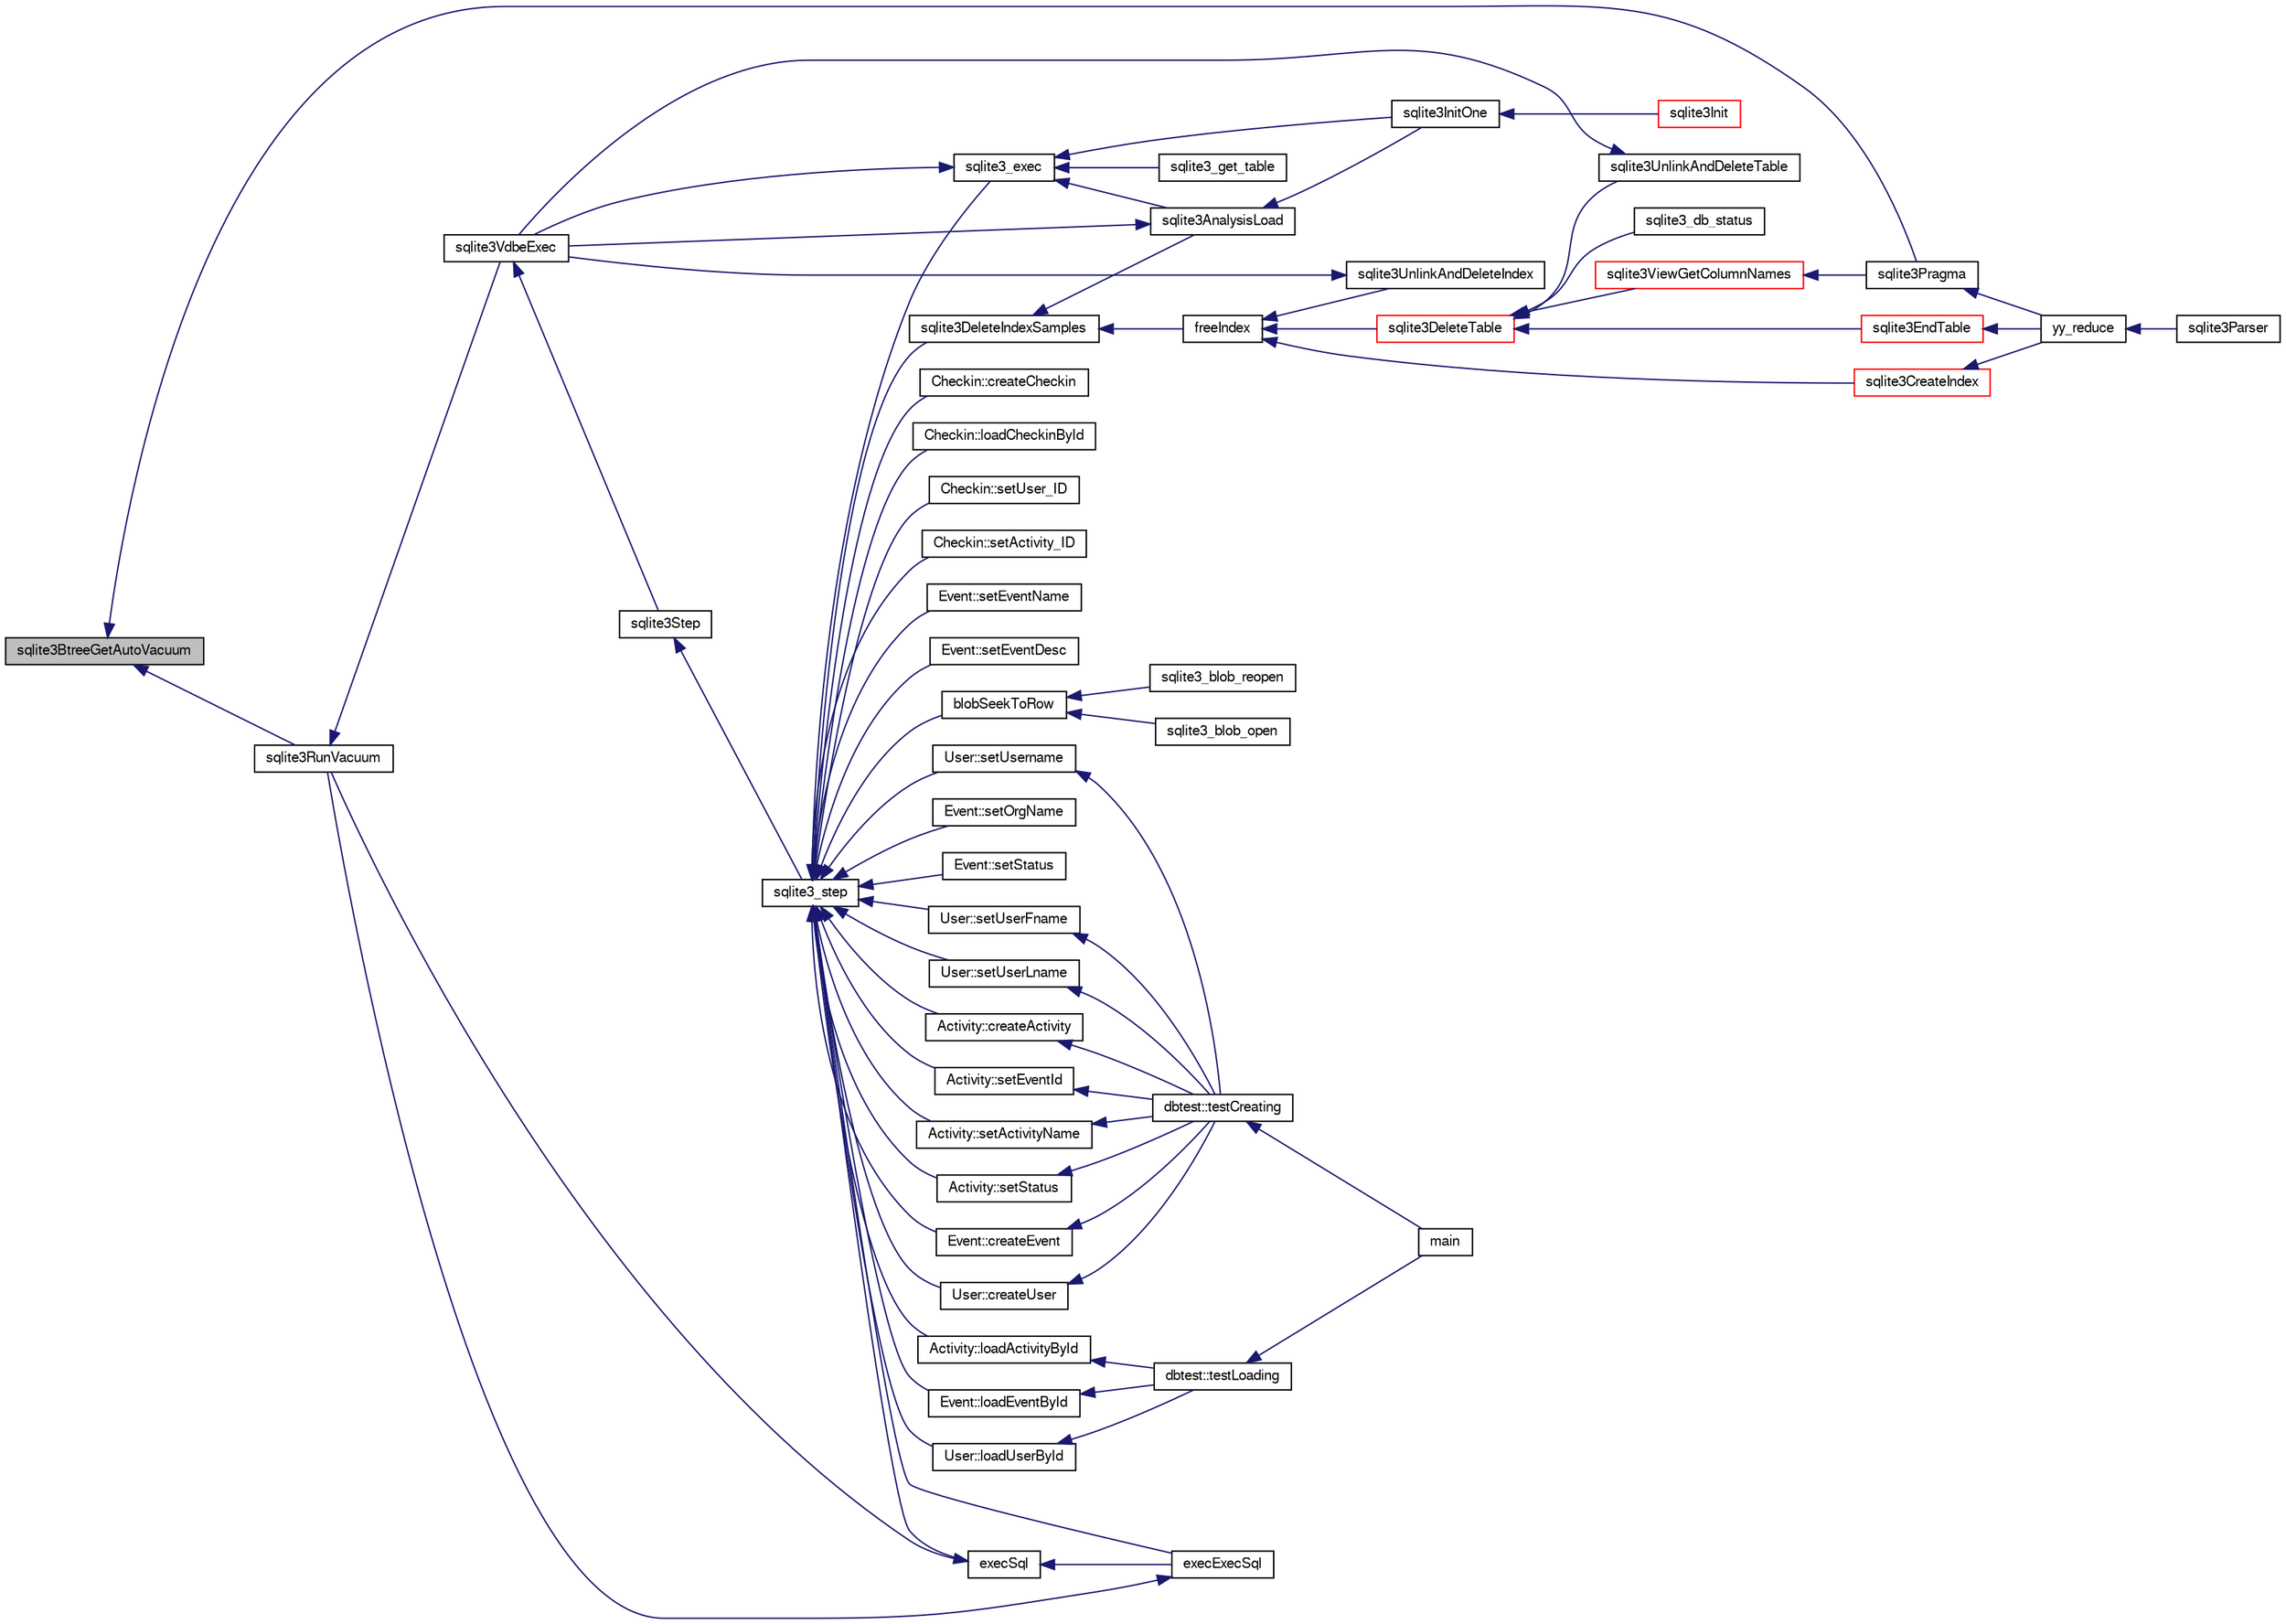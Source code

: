 digraph "sqlite3BtreeGetAutoVacuum"
{
  edge [fontname="FreeSans",fontsize="10",labelfontname="FreeSans",labelfontsize="10"];
  node [fontname="FreeSans",fontsize="10",shape=record];
  rankdir="LR";
  Node450644 [label="sqlite3BtreeGetAutoVacuum",height=0.2,width=0.4,color="black", fillcolor="grey75", style="filled", fontcolor="black"];
  Node450644 -> Node450645 [dir="back",color="midnightblue",fontsize="10",style="solid",fontname="FreeSans"];
  Node450645 [label="sqlite3Pragma",height=0.2,width=0.4,color="black", fillcolor="white", style="filled",URL="$sqlite3_8c.html#a111391370f58f8e6a6eca51fd34d62ed"];
  Node450645 -> Node450646 [dir="back",color="midnightblue",fontsize="10",style="solid",fontname="FreeSans"];
  Node450646 [label="yy_reduce",height=0.2,width=0.4,color="black", fillcolor="white", style="filled",URL="$sqlite3_8c.html#a7c419a9b25711c666a9a2449ef377f14"];
  Node450646 -> Node450647 [dir="back",color="midnightblue",fontsize="10",style="solid",fontname="FreeSans"];
  Node450647 [label="sqlite3Parser",height=0.2,width=0.4,color="black", fillcolor="white", style="filled",URL="$sqlite3_8c.html#a0327d71a5fabe0b6a343d78a2602e72a"];
  Node450644 -> Node450648 [dir="back",color="midnightblue",fontsize="10",style="solid",fontname="FreeSans"];
  Node450648 [label="sqlite3RunVacuum",height=0.2,width=0.4,color="black", fillcolor="white", style="filled",URL="$sqlite3_8c.html#a5e83ddc7b3e7e8e79ad5d1fc92de1d2f"];
  Node450648 -> Node450649 [dir="back",color="midnightblue",fontsize="10",style="solid",fontname="FreeSans"];
  Node450649 [label="sqlite3VdbeExec",height=0.2,width=0.4,color="black", fillcolor="white", style="filled",URL="$sqlite3_8c.html#a8ce40a614bdc56719c4d642b1e4dfb21"];
  Node450649 -> Node450650 [dir="back",color="midnightblue",fontsize="10",style="solid",fontname="FreeSans"];
  Node450650 [label="sqlite3Step",height=0.2,width=0.4,color="black", fillcolor="white", style="filled",URL="$sqlite3_8c.html#a3f2872e873e2758a4beedad1d5113554"];
  Node450650 -> Node450651 [dir="back",color="midnightblue",fontsize="10",style="solid",fontname="FreeSans"];
  Node450651 [label="sqlite3_step",height=0.2,width=0.4,color="black", fillcolor="white", style="filled",URL="$sqlite3_8h.html#ac1e491ce36b7471eb28387f7d3c74334"];
  Node450651 -> Node450652 [dir="back",color="midnightblue",fontsize="10",style="solid",fontname="FreeSans"];
  Node450652 [label="Activity::createActivity",height=0.2,width=0.4,color="black", fillcolor="white", style="filled",URL="$classActivity.html#a813cc5e52c14ab49b39014c134e3425b"];
  Node450652 -> Node450653 [dir="back",color="midnightblue",fontsize="10",style="solid",fontname="FreeSans"];
  Node450653 [label="dbtest::testCreating",height=0.2,width=0.4,color="black", fillcolor="white", style="filled",URL="$classdbtest.html#a8193e88a7df657069c8a6bd09c8243b7"];
  Node450653 -> Node450654 [dir="back",color="midnightblue",fontsize="10",style="solid",fontname="FreeSans"];
  Node450654 [label="main",height=0.2,width=0.4,color="black", fillcolor="white", style="filled",URL="$test_8cpp.html#ae66f6b31b5ad750f1fe042a706a4e3d4"];
  Node450651 -> Node450655 [dir="back",color="midnightblue",fontsize="10",style="solid",fontname="FreeSans"];
  Node450655 [label="Activity::loadActivityById",height=0.2,width=0.4,color="black", fillcolor="white", style="filled",URL="$classActivity.html#abe4ffb4f08a47212ebf9013259d9e7fd"];
  Node450655 -> Node450656 [dir="back",color="midnightblue",fontsize="10",style="solid",fontname="FreeSans"];
  Node450656 [label="dbtest::testLoading",height=0.2,width=0.4,color="black", fillcolor="white", style="filled",URL="$classdbtest.html#a6f98d82a2c8e2b9040848763504ddae1"];
  Node450656 -> Node450654 [dir="back",color="midnightblue",fontsize="10",style="solid",fontname="FreeSans"];
  Node450651 -> Node450657 [dir="back",color="midnightblue",fontsize="10",style="solid",fontname="FreeSans"];
  Node450657 [label="Activity::setEventId",height=0.2,width=0.4,color="black", fillcolor="white", style="filled",URL="$classActivity.html#adb1d0fd0d08f473e068f0a4086bfa9ca"];
  Node450657 -> Node450653 [dir="back",color="midnightblue",fontsize="10",style="solid",fontname="FreeSans"];
  Node450651 -> Node450658 [dir="back",color="midnightblue",fontsize="10",style="solid",fontname="FreeSans"];
  Node450658 [label="Activity::setActivityName",height=0.2,width=0.4,color="black", fillcolor="white", style="filled",URL="$classActivity.html#a62dc3737b33915a36086f9dd26d16a81"];
  Node450658 -> Node450653 [dir="back",color="midnightblue",fontsize="10",style="solid",fontname="FreeSans"];
  Node450651 -> Node450659 [dir="back",color="midnightblue",fontsize="10",style="solid",fontname="FreeSans"];
  Node450659 [label="Activity::setStatus",height=0.2,width=0.4,color="black", fillcolor="white", style="filled",URL="$classActivity.html#af618135a7738f4d2a7ee147a8ef912ea"];
  Node450659 -> Node450653 [dir="back",color="midnightblue",fontsize="10",style="solid",fontname="FreeSans"];
  Node450651 -> Node450660 [dir="back",color="midnightblue",fontsize="10",style="solid",fontname="FreeSans"];
  Node450660 [label="Checkin::createCheckin",height=0.2,width=0.4,color="black", fillcolor="white", style="filled",URL="$classCheckin.html#a4e40acdf7fff0e607f6de4f24f3a163c"];
  Node450651 -> Node450661 [dir="back",color="midnightblue",fontsize="10",style="solid",fontname="FreeSans"];
  Node450661 [label="Checkin::loadCheckinById",height=0.2,width=0.4,color="black", fillcolor="white", style="filled",URL="$classCheckin.html#a3461f70ea6c68475225f2a07f78a21e0"];
  Node450651 -> Node450662 [dir="back",color="midnightblue",fontsize="10",style="solid",fontname="FreeSans"];
  Node450662 [label="Checkin::setUser_ID",height=0.2,width=0.4,color="black", fillcolor="white", style="filled",URL="$classCheckin.html#a76ab640f4f912876dbebf183db5359c6"];
  Node450651 -> Node450663 [dir="back",color="midnightblue",fontsize="10",style="solid",fontname="FreeSans"];
  Node450663 [label="Checkin::setActivity_ID",height=0.2,width=0.4,color="black", fillcolor="white", style="filled",URL="$classCheckin.html#ab2ff3ec2604ec73a42af25874a00b232"];
  Node450651 -> Node450664 [dir="back",color="midnightblue",fontsize="10",style="solid",fontname="FreeSans"];
  Node450664 [label="Event::createEvent",height=0.2,width=0.4,color="black", fillcolor="white", style="filled",URL="$classEvent.html#a77adb9f4a46ffb32c2d931f0691f5903"];
  Node450664 -> Node450653 [dir="back",color="midnightblue",fontsize="10",style="solid",fontname="FreeSans"];
  Node450651 -> Node450665 [dir="back",color="midnightblue",fontsize="10",style="solid",fontname="FreeSans"];
  Node450665 [label="Event::loadEventById",height=0.2,width=0.4,color="black", fillcolor="white", style="filled",URL="$classEvent.html#afa66cea33f722dbeecb69cc98fdea055"];
  Node450665 -> Node450656 [dir="back",color="midnightblue",fontsize="10",style="solid",fontname="FreeSans"];
  Node450651 -> Node450666 [dir="back",color="midnightblue",fontsize="10",style="solid",fontname="FreeSans"];
  Node450666 [label="Event::setEventName",height=0.2,width=0.4,color="black", fillcolor="white", style="filled",URL="$classEvent.html#a10596b6ca077df05184e30d62b08729d"];
  Node450651 -> Node450667 [dir="back",color="midnightblue",fontsize="10",style="solid",fontname="FreeSans"];
  Node450667 [label="Event::setEventDesc",height=0.2,width=0.4,color="black", fillcolor="white", style="filled",URL="$classEvent.html#ae36b8377dcae792f1c5c4726024c981b"];
  Node450651 -> Node450668 [dir="back",color="midnightblue",fontsize="10",style="solid",fontname="FreeSans"];
  Node450668 [label="Event::setOrgName",height=0.2,width=0.4,color="black", fillcolor="white", style="filled",URL="$classEvent.html#a19aac0f776bd764563a54977656cf680"];
  Node450651 -> Node450669 [dir="back",color="midnightblue",fontsize="10",style="solid",fontname="FreeSans"];
  Node450669 [label="Event::setStatus",height=0.2,width=0.4,color="black", fillcolor="white", style="filled",URL="$classEvent.html#ab0a6b9285af0f4172eb841e2b80f8972"];
  Node450651 -> Node450670 [dir="back",color="midnightblue",fontsize="10",style="solid",fontname="FreeSans"];
  Node450670 [label="blobSeekToRow",height=0.2,width=0.4,color="black", fillcolor="white", style="filled",URL="$sqlite3_8c.html#afff57e13332b98c8a44a7cebe38962ab"];
  Node450670 -> Node450671 [dir="back",color="midnightblue",fontsize="10",style="solid",fontname="FreeSans"];
  Node450671 [label="sqlite3_blob_open",height=0.2,width=0.4,color="black", fillcolor="white", style="filled",URL="$sqlite3_8h.html#adb8ad839a5bdd62a43785132bc7dd518"];
  Node450670 -> Node450672 [dir="back",color="midnightblue",fontsize="10",style="solid",fontname="FreeSans"];
  Node450672 [label="sqlite3_blob_reopen",height=0.2,width=0.4,color="black", fillcolor="white", style="filled",URL="$sqlite3_8h.html#abc77c24fdc0150138490359a94360f7e"];
  Node450651 -> Node450673 [dir="back",color="midnightblue",fontsize="10",style="solid",fontname="FreeSans"];
  Node450673 [label="sqlite3DeleteIndexSamples",height=0.2,width=0.4,color="black", fillcolor="white", style="filled",URL="$sqlite3_8c.html#aaeda0302fbf61397ec009f65bed047ef"];
  Node450673 -> Node450674 [dir="back",color="midnightblue",fontsize="10",style="solid",fontname="FreeSans"];
  Node450674 [label="sqlite3AnalysisLoad",height=0.2,width=0.4,color="black", fillcolor="white", style="filled",URL="$sqlite3_8c.html#a48a2301c27e1d3d68708b9b8761b5a01"];
  Node450674 -> Node450649 [dir="back",color="midnightblue",fontsize="10",style="solid",fontname="FreeSans"];
  Node450674 -> Node450675 [dir="back",color="midnightblue",fontsize="10",style="solid",fontname="FreeSans"];
  Node450675 [label="sqlite3InitOne",height=0.2,width=0.4,color="black", fillcolor="white", style="filled",URL="$sqlite3_8c.html#ac4318b25df65269906b0379251fe9b85"];
  Node450675 -> Node450676 [dir="back",color="midnightblue",fontsize="10",style="solid",fontname="FreeSans"];
  Node450676 [label="sqlite3Init",height=0.2,width=0.4,color="red", fillcolor="white", style="filled",URL="$sqlite3_8c.html#aed74e3dc765631a833f522f425ff5a48"];
  Node450673 -> Node450773 [dir="back",color="midnightblue",fontsize="10",style="solid",fontname="FreeSans"];
  Node450773 [label="freeIndex",height=0.2,width=0.4,color="black", fillcolor="white", style="filled",URL="$sqlite3_8c.html#a00907c99c18d5bcb9d0b38c077146c31"];
  Node450773 -> Node450774 [dir="back",color="midnightblue",fontsize="10",style="solid",fontname="FreeSans"];
  Node450774 [label="sqlite3UnlinkAndDeleteIndex",height=0.2,width=0.4,color="black", fillcolor="white", style="filled",URL="$sqlite3_8c.html#a889f2dcb438c56db37a6d61e9f25e244"];
  Node450774 -> Node450649 [dir="back",color="midnightblue",fontsize="10",style="solid",fontname="FreeSans"];
  Node450773 -> Node450775 [dir="back",color="midnightblue",fontsize="10",style="solid",fontname="FreeSans"];
  Node450775 [label="sqlite3DeleteTable",height=0.2,width=0.4,color="red", fillcolor="white", style="filled",URL="$sqlite3_8c.html#a7fd3d507375a381a3807f92735318973"];
  Node450775 -> Node450776 [dir="back",color="midnightblue",fontsize="10",style="solid",fontname="FreeSans"];
  Node450776 [label="sqlite3_db_status",height=0.2,width=0.4,color="black", fillcolor="white", style="filled",URL="$sqlite3_8h.html#ab64e8333313ee2e44116842711818940"];
  Node450775 -> Node450777 [dir="back",color="midnightblue",fontsize="10",style="solid",fontname="FreeSans"];
  Node450777 [label="sqlite3UnlinkAndDeleteTable",height=0.2,width=0.4,color="black", fillcolor="white", style="filled",URL="$sqlite3_8c.html#a9733677716a49de464f86fff164e9a1b"];
  Node450777 -> Node450649 [dir="back",color="midnightblue",fontsize="10",style="solid",fontname="FreeSans"];
  Node450775 -> Node450689 [dir="back",color="midnightblue",fontsize="10",style="solid",fontname="FreeSans"];
  Node450689 [label="sqlite3EndTable",height=0.2,width=0.4,color="red", fillcolor="white", style="filled",URL="$sqlite3_8c.html#a7b5f2c66c0f0b6f819d970ca389768b0"];
  Node450689 -> Node450646 [dir="back",color="midnightblue",fontsize="10",style="solid",fontname="FreeSans"];
  Node450775 -> Node450724 [dir="back",color="midnightblue",fontsize="10",style="solid",fontname="FreeSans"];
  Node450724 [label="sqlite3ViewGetColumnNames",height=0.2,width=0.4,color="red", fillcolor="white", style="filled",URL="$sqlite3_8c.html#aebc7cd8d9e2bd174ae0a60363d3f6ce8"];
  Node450724 -> Node450645 [dir="back",color="midnightblue",fontsize="10",style="solid",fontname="FreeSans"];
  Node450773 -> Node450686 [dir="back",color="midnightblue",fontsize="10",style="solid",fontname="FreeSans"];
  Node450686 [label="sqlite3CreateIndex",height=0.2,width=0.4,color="red", fillcolor="white", style="filled",URL="$sqlite3_8c.html#a8dbe5e590ab6c58a8c45f34f7c81e825"];
  Node450686 -> Node450646 [dir="back",color="midnightblue",fontsize="10",style="solid",fontname="FreeSans"];
  Node450651 -> Node450838 [dir="back",color="midnightblue",fontsize="10",style="solid",fontname="FreeSans"];
  Node450838 [label="sqlite3_exec",height=0.2,width=0.4,color="black", fillcolor="white", style="filled",URL="$sqlite3_8h.html#a97487ec8150e0bcc8fa392ab8f0e24db"];
  Node450838 -> Node450649 [dir="back",color="midnightblue",fontsize="10",style="solid",fontname="FreeSans"];
  Node450838 -> Node450674 [dir="back",color="midnightblue",fontsize="10",style="solid",fontname="FreeSans"];
  Node450838 -> Node450675 [dir="back",color="midnightblue",fontsize="10",style="solid",fontname="FreeSans"];
  Node450838 -> Node450839 [dir="back",color="midnightblue",fontsize="10",style="solid",fontname="FreeSans"];
  Node450839 [label="sqlite3_get_table",height=0.2,width=0.4,color="black", fillcolor="white", style="filled",URL="$sqlite3_8h.html#a5effeac4e12df57beaa35c5be1f61579"];
  Node450651 -> Node450830 [dir="back",color="midnightblue",fontsize="10",style="solid",fontname="FreeSans"];
  Node450830 [label="execSql",height=0.2,width=0.4,color="black", fillcolor="white", style="filled",URL="$sqlite3_8c.html#a7d16651b98a110662f4c265eff0246cb"];
  Node450830 -> Node450831 [dir="back",color="midnightblue",fontsize="10",style="solid",fontname="FreeSans"];
  Node450831 [label="execExecSql",height=0.2,width=0.4,color="black", fillcolor="white", style="filled",URL="$sqlite3_8c.html#ac1be09a6c047f21133d16378d301e0d4"];
  Node450831 -> Node450648 [dir="back",color="midnightblue",fontsize="10",style="solid",fontname="FreeSans"];
  Node450830 -> Node450648 [dir="back",color="midnightblue",fontsize="10",style="solid",fontname="FreeSans"];
  Node450651 -> Node450831 [dir="back",color="midnightblue",fontsize="10",style="solid",fontname="FreeSans"];
  Node450651 -> Node450832 [dir="back",color="midnightblue",fontsize="10",style="solid",fontname="FreeSans"];
  Node450832 [label="User::createUser",height=0.2,width=0.4,color="black", fillcolor="white", style="filled",URL="$classUser.html#a22ed673939e8cc0a136130b809bba513"];
  Node450832 -> Node450653 [dir="back",color="midnightblue",fontsize="10",style="solid",fontname="FreeSans"];
  Node450651 -> Node450833 [dir="back",color="midnightblue",fontsize="10",style="solid",fontname="FreeSans"];
  Node450833 [label="User::loadUserById",height=0.2,width=0.4,color="black", fillcolor="white", style="filled",URL="$classUser.html#a863377665b7fb83c5547dcf9727f5092"];
  Node450833 -> Node450656 [dir="back",color="midnightblue",fontsize="10",style="solid",fontname="FreeSans"];
  Node450651 -> Node450834 [dir="back",color="midnightblue",fontsize="10",style="solid",fontname="FreeSans"];
  Node450834 [label="User::setUsername",height=0.2,width=0.4,color="black", fillcolor="white", style="filled",URL="$classUser.html#aa0497022a136cb78de785b0a39ae60b1"];
  Node450834 -> Node450653 [dir="back",color="midnightblue",fontsize="10",style="solid",fontname="FreeSans"];
  Node450651 -> Node450835 [dir="back",color="midnightblue",fontsize="10",style="solid",fontname="FreeSans"];
  Node450835 [label="User::setUserFname",height=0.2,width=0.4,color="black", fillcolor="white", style="filled",URL="$classUser.html#a72657eb55cd0ca437b4841a43f19912f"];
  Node450835 -> Node450653 [dir="back",color="midnightblue",fontsize="10",style="solid",fontname="FreeSans"];
  Node450651 -> Node450836 [dir="back",color="midnightblue",fontsize="10",style="solid",fontname="FreeSans"];
  Node450836 [label="User::setUserLname",height=0.2,width=0.4,color="black", fillcolor="white", style="filled",URL="$classUser.html#aa25973387e5afe1aa6f60dd6545e33b5"];
  Node450836 -> Node450653 [dir="back",color="midnightblue",fontsize="10",style="solid",fontname="FreeSans"];
}

